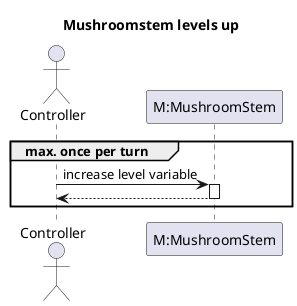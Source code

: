 @startuml levelUp
title Mushroomstem levels up

actor Controller
participant "M:MushroomStem" as M

group max. once per turn
Controller -> M: increase level variable
activate M

M --> Controller
deactivate M
end


@enduml